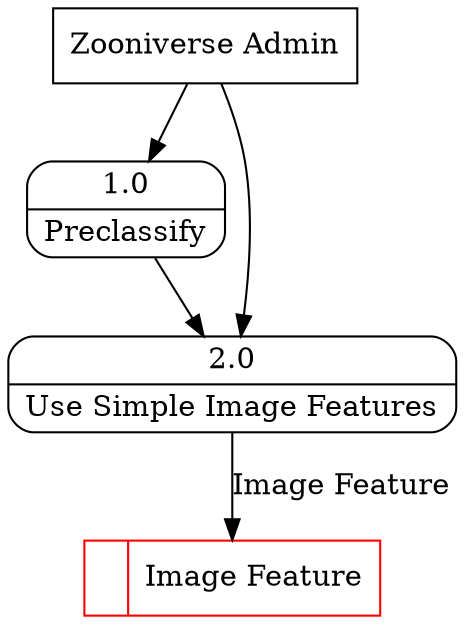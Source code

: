 digraph dfd2{ 
node[shape=record]
200 [label="<f0>  |<f1> Image Feature " color=red];
201 [label="Zooniverse Admin" shape=box];
202 [label="{<f0> 1.0|<f1> Preclassify }" shape=Mrecord];
203 [label="{<f0> 2.0|<f1> Use Simple Image Features }" shape=Mrecord];
201 -> 202
201 -> 203
202 -> 203
203 -> 200 [label="Image Feature"]
}